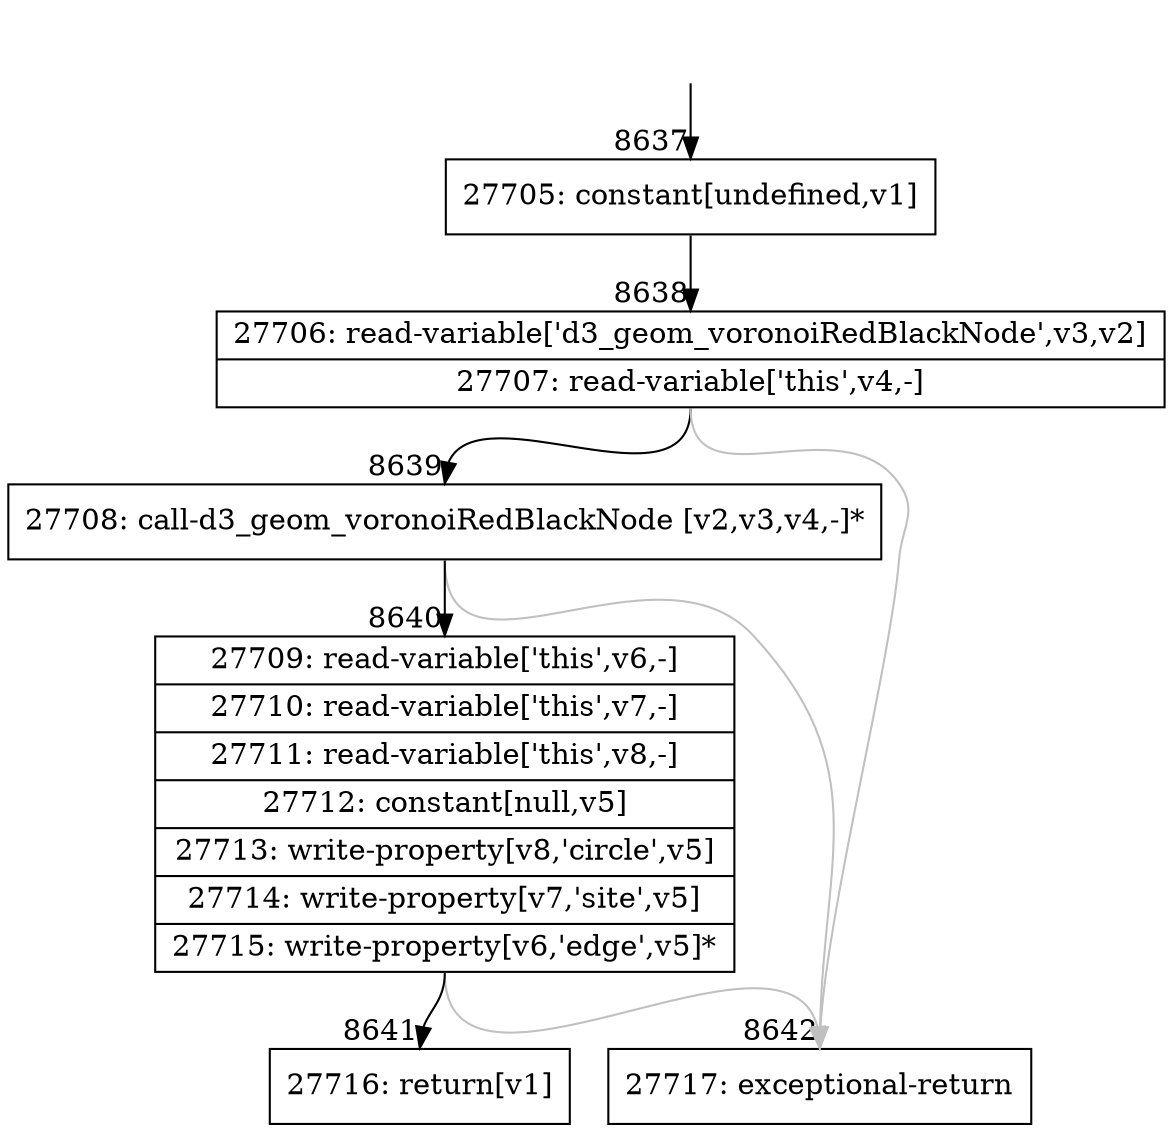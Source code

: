 digraph {
rankdir="TD"
BB_entry821[shape=none,label=""];
BB_entry821 -> BB8637 [tailport=s, headport=n, headlabel="    8637"]
BB8637 [shape=record label="{27705: constant[undefined,v1]}" ] 
BB8637 -> BB8638 [tailport=s, headport=n, headlabel="      8638"]
BB8638 [shape=record label="{27706: read-variable['d3_geom_voronoiRedBlackNode',v3,v2]|27707: read-variable['this',v4,-]}" ] 
BB8638 -> BB8639 [tailport=s, headport=n, headlabel="      8639"]
BB8638 -> BB8642 [tailport=s, headport=n, color=gray, headlabel="      8642"]
BB8639 [shape=record label="{27708: call-d3_geom_voronoiRedBlackNode [v2,v3,v4,-]*}" ] 
BB8639 -> BB8640 [tailport=s, headport=n, headlabel="      8640"]
BB8639 -> BB8642 [tailport=s, headport=n, color=gray]
BB8640 [shape=record label="{27709: read-variable['this',v6,-]|27710: read-variable['this',v7,-]|27711: read-variable['this',v8,-]|27712: constant[null,v5]|27713: write-property[v8,'circle',v5]|27714: write-property[v7,'site',v5]|27715: write-property[v6,'edge',v5]*}" ] 
BB8640 -> BB8641 [tailport=s, headport=n, headlabel="      8641"]
BB8640 -> BB8642 [tailport=s, headport=n, color=gray]
BB8641 [shape=record label="{27716: return[v1]}" ] 
BB8642 [shape=record label="{27717: exceptional-return}" ] 
//#$~ 4898
}
